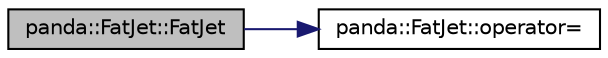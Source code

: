 digraph G
{
  edge [fontname="Helvetica",fontsize="10",labelfontname="Helvetica",labelfontsize="10"];
  node [fontname="Helvetica",fontsize="10",shape=record];
  rankdir=LR;
  Node1 [label="panda::FatJet::FatJet",height=0.2,width=0.4,color="black", fillcolor="grey75", style="filled" fontcolor="black"];
  Node1 -> Node2 [color="midnightblue",fontsize="10",style="solid"];
  Node2 [label="panda::FatJet::operator=",height=0.2,width=0.4,color="black", fillcolor="white", style="filled",URL="$classpanda_1_1FatJet.html#a20e4f6ca23c2a9a603c33e7f023337fe"];
}
